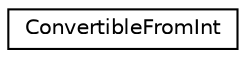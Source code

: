 digraph "Graphical Class Hierarchy"
{
  edge [fontname="Helvetica",fontsize="10",labelfontname="Helvetica",labelfontsize="10"];
  node [fontname="Helvetica",fontsize="10",shape=record];
  rankdir="LR";
  Node0 [label="ConvertibleFromInt",height=0.2,width=0.4,color="black", fillcolor="white", style="filled",URL="$struct_convertible_from_int.html"];
}
